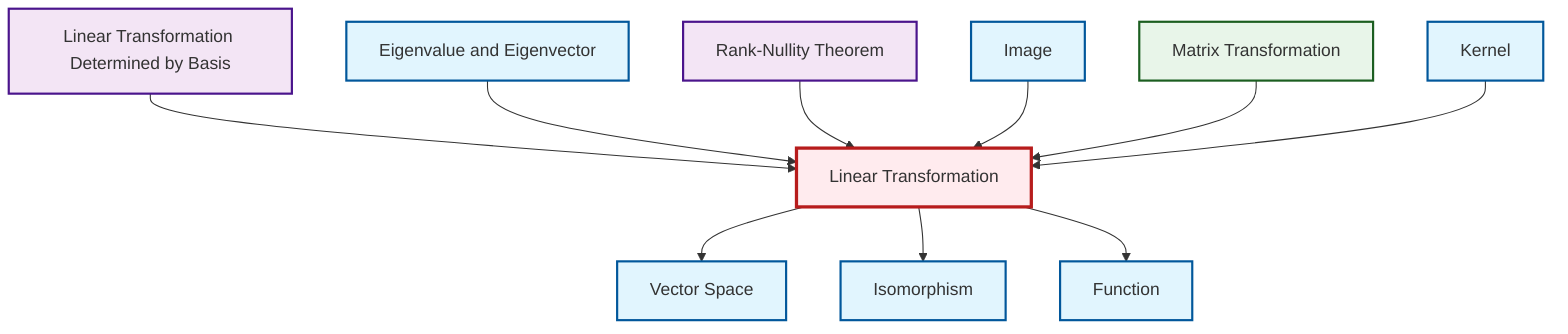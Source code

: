 graph TD
    classDef definition fill:#e1f5fe,stroke:#01579b,stroke-width:2px
    classDef theorem fill:#f3e5f5,stroke:#4a148c,stroke-width:2px
    classDef axiom fill:#fff3e0,stroke:#e65100,stroke-width:2px
    classDef example fill:#e8f5e9,stroke:#1b5e20,stroke-width:2px
    classDef current fill:#ffebee,stroke:#b71c1c,stroke-width:3px
    def-linear-transformation["Linear Transformation"]:::definition
    def-vector-space["Vector Space"]:::definition
    def-image["Image"]:::definition
    def-function["Function"]:::definition
    ex-matrix-transformation["Matrix Transformation"]:::example
    thm-rank-nullity["Rank-Nullity Theorem"]:::theorem
    def-eigenvalue-eigenvector["Eigenvalue and Eigenvector"]:::definition
    thm-linear-transformation-basis["Linear Transformation Determined by Basis"]:::theorem
    def-isomorphism["Isomorphism"]:::definition
    def-kernel["Kernel"]:::definition
    def-linear-transformation --> def-vector-space
    thm-linear-transformation-basis --> def-linear-transformation
    def-eigenvalue-eigenvector --> def-linear-transformation
    thm-rank-nullity --> def-linear-transformation
    def-image --> def-linear-transformation
    def-linear-transformation --> def-isomorphism
    ex-matrix-transformation --> def-linear-transformation
    def-linear-transformation --> def-function
    def-kernel --> def-linear-transformation
    class def-linear-transformation current